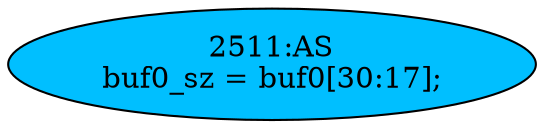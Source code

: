 strict digraph "" {
	node [label="\N"];
	"2511:AS"	 [ast="<pyverilog.vparser.ast.Assign object at 0x7f13b559b950>",
		def_var="['buf0_sz']",
		fillcolor=deepskyblue,
		label="2511:AS
buf0_sz = buf0[30:17];",
		statements="[]",
		style=filled,
		typ=Assign,
		use_var="['buf0']"];
}
